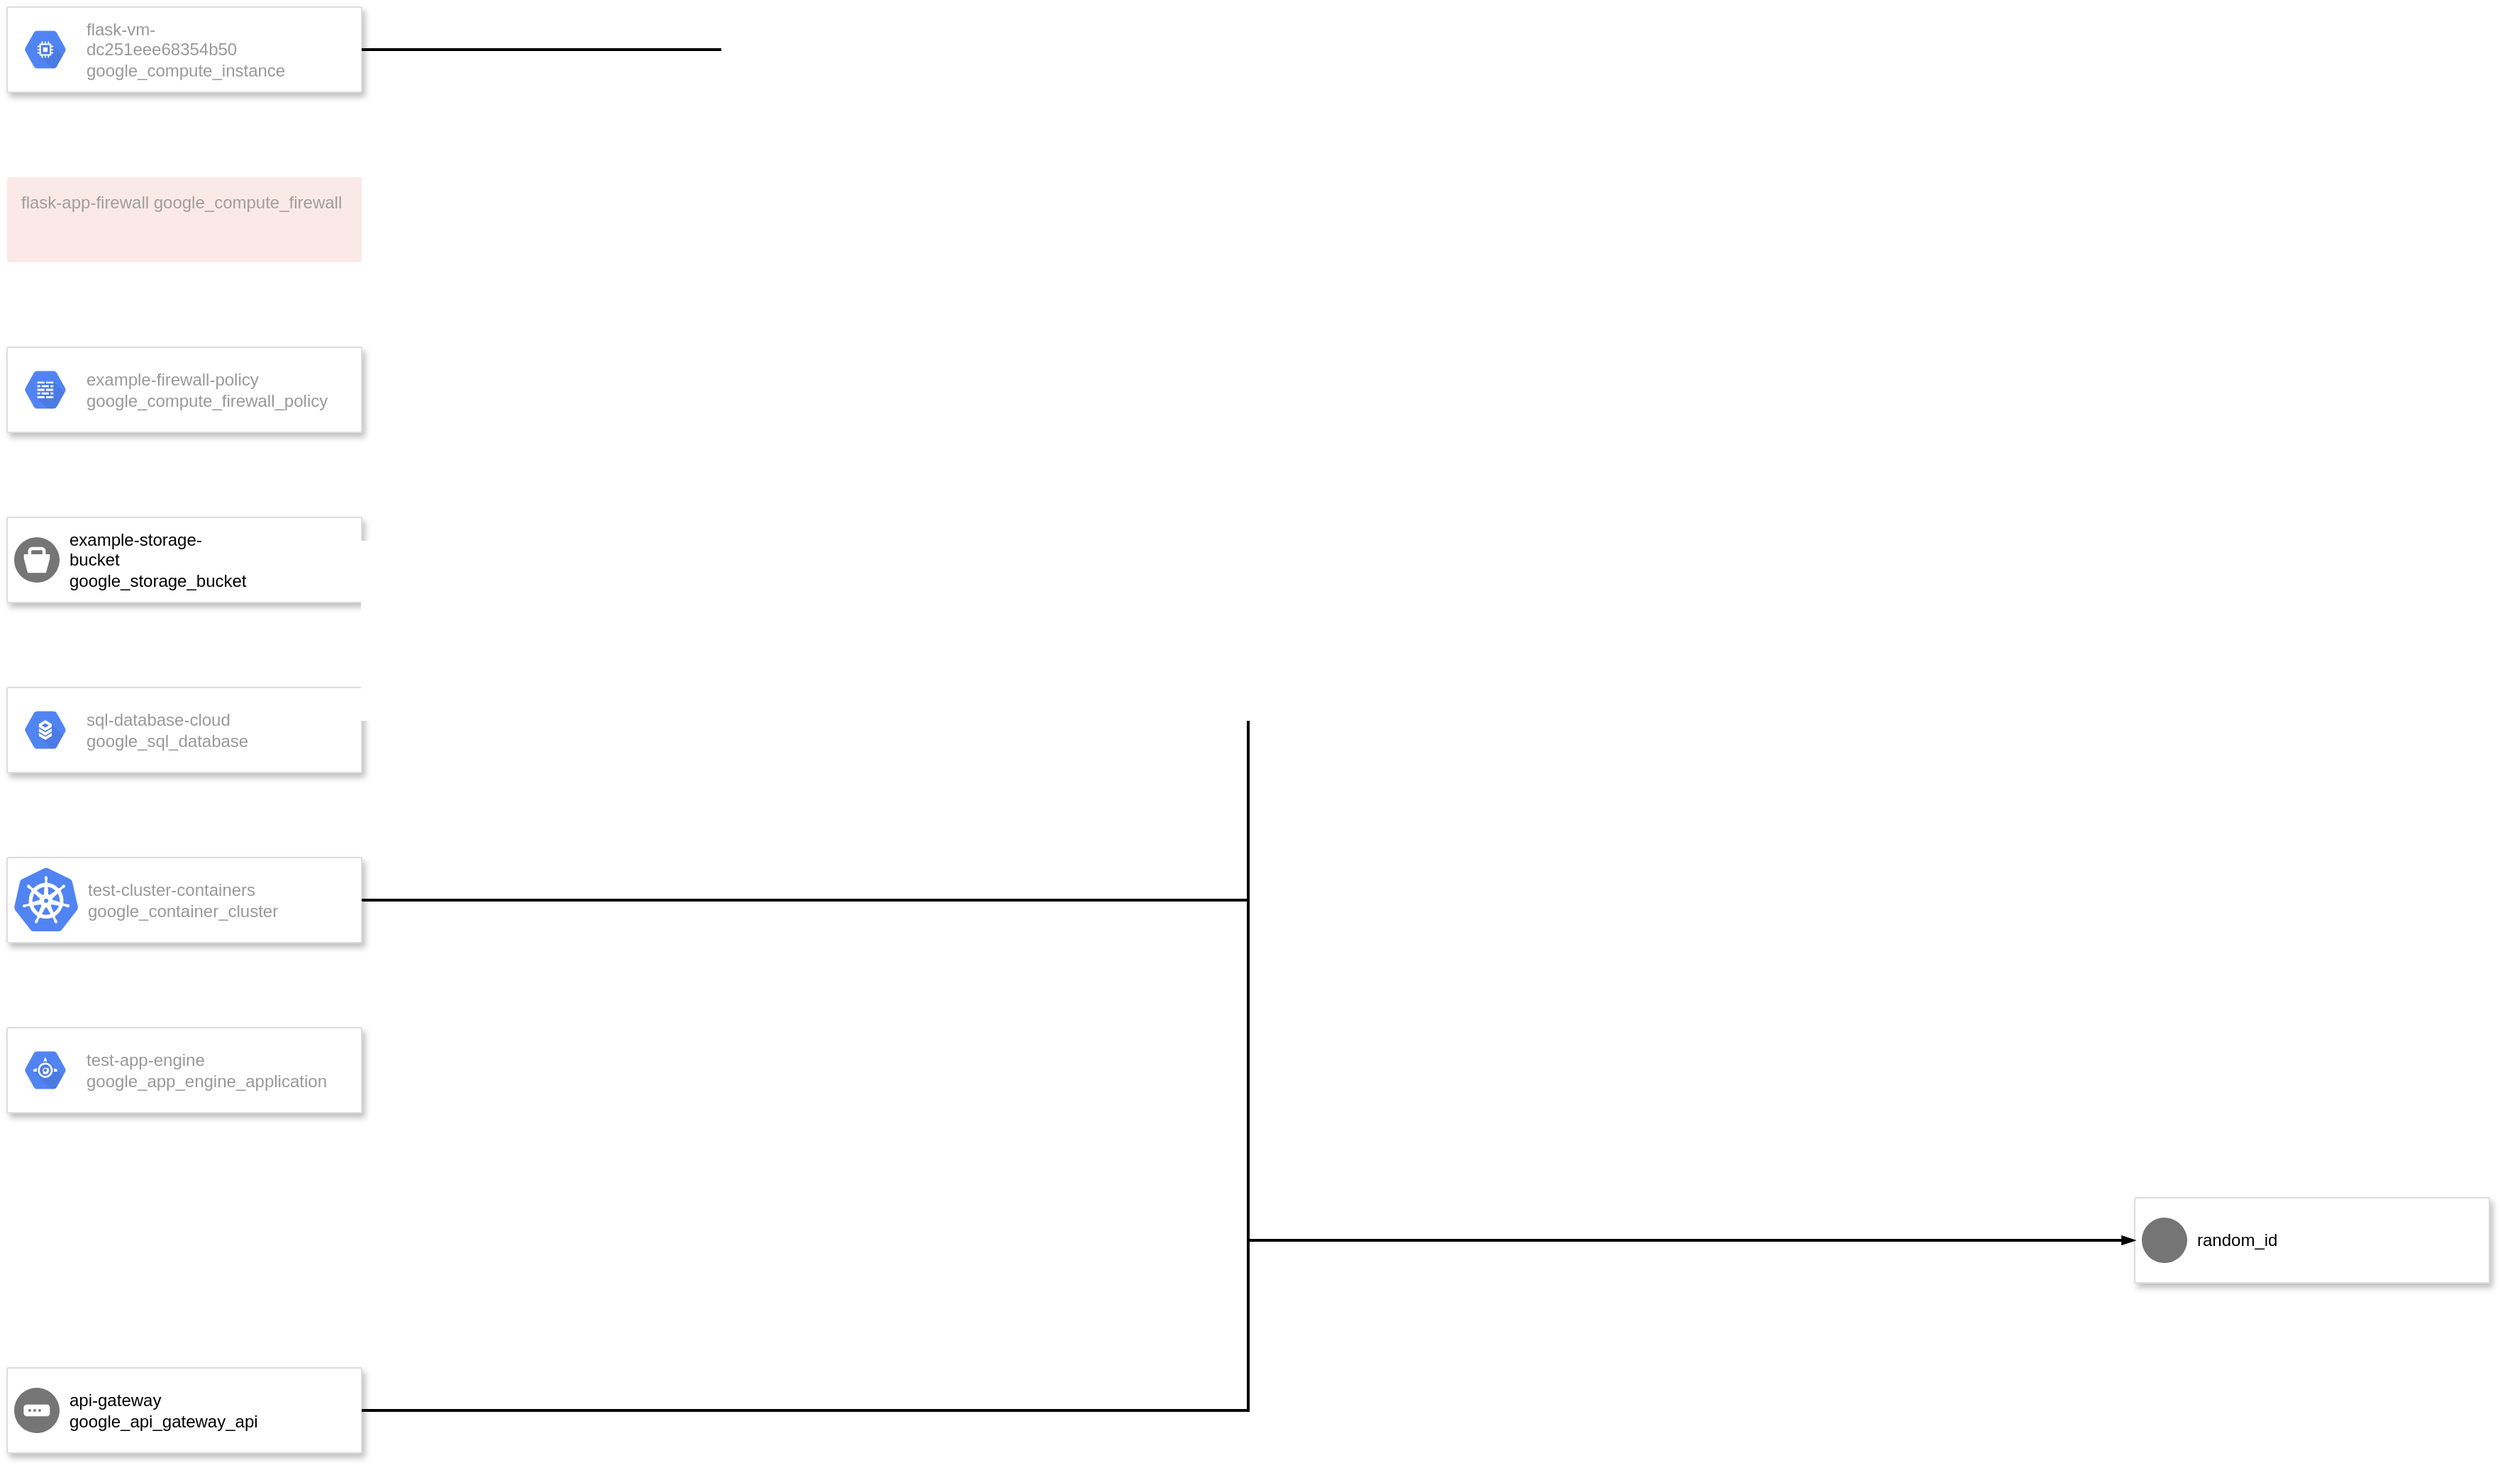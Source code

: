 <?xml version="1.0" encoding="UTF-8"?>
<mxGraphModel gridSize="10" pageWidth="850" pageHeight="1100">
    <root>
        <mxCell id="0"/>
        <mxCell id="1" parent="0"/>
        <mxCell id="2" parent="1" value="" style="whiteSpace=wrap;html=1;strokeColor=#dddddd;shadow=1;strokeWidth=1;rounded=1;absoluteArcSize=1;arcSize=2;" vertex="1">
            <mxGeometry x="50" y="50" width="250" height="60" as="geometry"/>
        </mxCell>
        <mxCell id="3" parent="2" value="flask-vm-dc251eee68354b50	google_compute_instance" style="whiteSpace=wrap;sketch=0;dashed=0;connectable=0;html=1;fillColor=#5184F3;strokeColor=none;part=1;labelPosition=right;verticalLabelPosition=middle;align=left;verticalAlign=middle;spacingLeft=5;fontColor=#999999;fontSize=12;shape=mxgraph.gcp2.hexIcon;prIcon=compute_engine" vertex="1">
            <mxGeometry y="0.5" width="44" height="39" relative="1" as="geometry">
                <mxPoint x="5" y="-19.5" as="offset"/>
            </mxGeometry>
        </mxCell>
        <mxCell id="4" parent="1" value="flask-app-firewall	google_compute_firewall" style="whiteSpace=wrap;sketch=0;points=[[0,0,0],[0.25,0,0],[0.5,0,0],[0.75,0,0],[1,0,0],[1,0.25,0],[1,0.5,0],[1,0.75,0],[1,1,0],[0.75,1,0],[0.5,1,0],[0.25,1,0],[0,1,0],[0,0.75,0],[0,0.5,0],[0,0.25,0]];rounded=1;absoluteArcSize=1;arcSize=2;html=1;strokeColor=none;gradientColor=none;shadow=0;dashed=0;fontSize=12;fontColor=#9E9E9E;align=left;verticalAlign=top;spacing=10;spacingTop=-4;fillColor=#FBE9E7;" vertex="1">
            <mxGeometry x="50" y="170" width="250" height="60" as="geometry"/>
        </mxCell>
        <mxCell id="5" parent="1" value="" style="whiteSpace=wrap;html=1;strokeColor=#dddddd;shadow=1;strokeWidth=1;rounded=1;absoluteArcSize=1;arcSize=2;" vertex="1">
            <mxGeometry x="50" y="290" width="250" height="60" as="geometry"/>
        </mxCell>
        <mxCell id="6" parent="5" value="example-firewall-policy	google_compute_firewall_policy" style="whiteSpace=wrap;sketch=0;dashed=0;connectable=0;html=1;fillColor=#5184F3;strokeColor=none;part=1;labelPosition=right;verticalLabelPosition=middle;align=left;verticalAlign=middle;spacingLeft=5;fontColor=#999999;fontSize=12;shape=mxgraph.gcp2.hexIcon;prIcon=cloud_firewall_rules" vertex="1">
            <mxGeometry y="0.5" width="44" height="39" relative="1" as="geometry">
                <mxPoint x="5" y="-19.5" as="offset"/>
            </mxGeometry>
        </mxCell>
        <mxCell id="7" parent="1" value="" style="whiteSpace=wrap;html=1;strokeColor=#dddddd;shadow=1;strokeWidth=1;rounded=1;absoluteArcSize=1;arcSize=2;" vertex="1">
            <mxGeometry x="50" y="410" width="250" height="60" as="geometry"/>
        </mxCell>
        <mxCell id="8" parent="7" value="example-storage-bucket	google_storage_bucket" style="whiteSpace=wrap;sketch=0;dashed=0;connectable=0;html=1;fillColor=#757575;strokeColor=none;part=1;labelPosition=right;verticalLabelPosition=middle;align=left;verticalAlign=middle;spacingLeft=5;fontSize=12;shape=mxgraph.gcp2.bucket" vertex="1">
            <mxGeometry y="0.5" width="32" height="32" relative="1" as="geometry">
                <mxPoint x="5" y="-16" as="offset"/>
            </mxGeometry>
        </mxCell>
        <mxCell id="9" parent="1" value="" style="whiteSpace=wrap;html=1;strokeColor=#dddddd;shadow=1;strokeWidth=1;rounded=1;absoluteArcSize=1;arcSize=2;" vertex="1">
            <mxGeometry x="50" y="530" width="250" height="60" as="geometry"/>
        </mxCell>
        <mxCell id="10" parent="9" value="sql-database-cloud	google_sql_database" style="whiteSpace=wrap;sketch=0;dashed=0;connectable=0;html=1;fillColor=#5184F3;strokeColor=none;part=1;labelPosition=right;verticalLabelPosition=middle;align=left;verticalAlign=middle;spacingLeft=5;fontColor=#999999;fontSize=12;shape=mxgraph.gcp2.hexIcon;prIcon=cloud_sql" vertex="1">
            <mxGeometry y="0.5" width="44" height="39" relative="1" as="geometry">
                <mxPoint x="5" y="-19.5" as="offset"/>
            </mxGeometry>
        </mxCell>
        <mxCell id="11" parent="1" value="" style="whiteSpace=wrap;html=1;strokeColor=#dddddd;shadow=1;strokeWidth=1;rounded=1;absoluteArcSize=1;arcSize=2;" vertex="1">
            <mxGeometry x="50" y="650" width="250" height="60" as="geometry"/>
        </mxCell>
        <mxCell id="12" parent="11" value="test-cluster-containers	google_container_cluster" style="whiteSpace=wrap;html=1;sketch=0;dashed=0;connectable=0;html=1;fillColor=#5184F3;strokeColor=none;part=1;labelPosition=right;verticalLabelPosition=middle;align=left;verticalAlign=middle;spacingLeft=5;fontColor=#999999;fontSize=12;shape=mxgraph.gcp2.kubernetes_logo" vertex="1">
            <mxGeometry width="45" height="45" relative="1" as="geometry">
                <mxPoint x="5" y="7" as="offset"/>
            </mxGeometry>
        </mxCell>
        <mxCell id="13" parent="1" value="" style="whiteSpace=wrap;html=1;strokeColor=#dddddd;shadow=1;strokeWidth=1;rounded=1;absoluteArcSize=1;arcSize=2;" vertex="1">
            <mxGeometry x="50" y="770" width="250" height="60" as="geometry"/>
        </mxCell>
        <mxCell id="14" parent="13" value="test-app-engine	google_app_engine_application" style="whiteSpace=wrap;sketch=0;dashed=0;connectable=0;html=1;fillColor=#5184F3;strokeColor=none;part=1;labelPosition=right;verticalLabelPosition=middle;align=left;verticalAlign=middle;spacingLeft=5;fontColor=#999999;fontSize=12;shape=mxgraph.gcp2.hexIcon;prIcon=app_engine" vertex="1">
            <mxGeometry y="0.5" width="44" height="39" relative="1" as="geometry">
                <mxPoint x="5" y="-19.5" as="offset"/>
            </mxGeometry>
        </mxCell>
        <mxCell id="15" parent="1" value="" style="whiteSpace=wrap;html=1;strokeColor=#dddddd;shadow=1;strokeWidth=1;rounded=1;absoluteArcSize=1;arcSize=2;" vertex="1">
            <mxGeometry x="1550" y="890" width="250" height="60" as="geometry"/>
        </mxCell>
        <mxCell id="16" parent="15" value="random_id" style="whiteSpace=wrap;sketch=0;dashed=0;connectable=0;html=1;fillColor=#757575;strokeColor=none;part=1;labelPosition=right;verticalLabelPosition=middle;align=left;verticalAlign=middle;spacingLeft=5;fontSize=12;shape=mxgraph.gcp2.blank" vertex="1">
            <mxGeometry y="0.5" width="32" height="32" relative="1" as="geometry">
                <mxPoint x="5" y="-16" as="offset"/>
            </mxGeometry>
        </mxCell>
        <mxCell id="17" parent="1" value="" style="whiteSpace=wrap;html=1;strokeColor=#dddddd;shadow=1;strokeWidth=1;rounded=1;absoluteArcSize=1;arcSize=2;" vertex="1">
            <mxGeometry x="50" y="1010" width="250" height="60" as="geometry"/>
        </mxCell>
        <mxCell id="18" parent="17" value="api-gateway	google_api_gateway_api" style="whiteSpace=wrap;sketch=0;dashed=0;connectable=0;html=1;fillColor=#757575;strokeColor=none;part=1;labelPosition=right;verticalLabelPosition=middle;align=left;verticalAlign=middle;spacingLeft=5;fontSize=12;shape=mxgraph.gcp2.gateway" vertex="1">
            <mxGeometry y="0.5" width="32" height="32" relative="1" as="geometry">
                <mxPoint x="5" y="-16" as="offset"/>
            </mxGeometry>
        </mxCell>
        <mxCell id="19" parent="1" value="" style="whiteSpace=wrap;html=1;edgeStyle=orthogonalEdgeStyle;fontSize=12;html=1;endArrow=blockThin;endFill=1;rounded=0;strokeWidth=2;endSize=4;startSize=4;" edge="1" target="15" source="2">
            <mxGeometry relative="1" as="geometry">
                <mxPoint x="175" y="80" as="sourcePoint"/>
                <mxPoint x="1675" y="920" as="targetPoint"/>
                <Array as="points">
                    <mxPoint x="925" y="80"/>
                    <mxPoint x="925" y="920"/>
                </Array>
                <Array as="points">
                    <mxPoint x="925" y="80"/>
                    <mxPoint x="925" y="920"/>
                </Array>
                <Array as="points">
                    <mxPoint x="925" y="80"/>
                    <mxPoint x="925" y="920"/>
                </Array>
                <Array as="points">
                    <mxPoint x="925" y="80"/>
                    <mxPoint x="925" y="920"/>
                </Array>
                <Array as="points">
                    <mxPoint x="925" y="80"/>
                    <mxPoint x="925" y="920"/>
                </Array>
                <Array as="points">
                    <mxPoint x="925" y="80"/>
                    <mxPoint x="925" y="920"/>
                </Array>
                <Array as="points">
                    <mxPoint x="925" y="80"/>
                    <mxPoint x="925" y="920"/>
                </Array>
                <Array as="points">
                    <mxPoint x="925" y="80"/>
                    <mxPoint x="925" y="920"/>
                </Array>
                <Array as="points">
                    <mxPoint x="925" y="80"/>
                    <mxPoint x="925" y="920"/>
                </Array>
            </mxGeometry>
        </mxCell>
        <mxCell id="20" parent="1" value="" style="whiteSpace=wrap;html=1;edgeStyle=orthogonalEdgeStyle;fontSize=12;html=1;endArrow=blockThin;endFill=1;rounded=0;strokeWidth=2;endSize=4;startSize=4;" edge="1" target="15" source="11">
            <mxGeometry relative="1" as="geometry">
                <mxPoint x="175" y="680" as="sourcePoint"/>
                <mxPoint x="1675" y="920" as="targetPoint"/>
                <Array as="points">
                    <mxPoint x="925" y="680"/>
                    <mxPoint x="925" y="920"/>
                </Array>
                <Array as="points">
                    <mxPoint x="925" y="680"/>
                    <mxPoint x="925" y="920"/>
                </Array>
                <Array as="points">
                    <mxPoint x="925" y="680"/>
                    <mxPoint x="925" y="920"/>
                </Array>
                <Array as="points">
                    <mxPoint x="925" y="680"/>
                    <mxPoint x="925" y="920"/>
                </Array>
                <Array as="points">
                    <mxPoint x="925" y="680"/>
                    <mxPoint x="925" y="920"/>
                </Array>
                <Array as="points">
                    <mxPoint x="925" y="680"/>
                    <mxPoint x="925" y="920"/>
                </Array>
                <Array as="points">
                    <mxPoint x="925" y="680"/>
                    <mxPoint x="925" y="920"/>
                </Array>
                <Array as="points">
                    <mxPoint x="925" y="680"/>
                    <mxPoint x="925" y="920"/>
                </Array>
                <Array as="points">
                    <mxPoint x="925" y="680"/>
                    <mxPoint x="925" y="920"/>
                </Array>
            </mxGeometry>
        </mxCell>
        <mxCell id="21" parent="1" value="" style="whiteSpace=wrap;html=1;edgeStyle=orthogonalEdgeStyle;fontSize=12;html=1;endArrow=blockThin;endFill=1;rounded=0;strokeWidth=2;endSize=4;startSize=4;" edge="1" target="15" source="17">
            <mxGeometry relative="1" as="geometry">
                <mxPoint x="175" y="1040" as="sourcePoint"/>
                <mxPoint x="1675" y="920" as="targetPoint"/>
                <Array as="points">
                    <mxPoint x="925" y="1040"/>
                    <mxPoint x="925" y="920"/>
                </Array>
                <Array as="points">
                    <mxPoint x="925" y="1040"/>
                    <mxPoint x="925" y="920"/>
                </Array>
                <Array as="points">
                    <mxPoint x="925" y="1040"/>
                    <mxPoint x="925" y="920"/>
                </Array>
                <Array as="points">
                    <mxPoint x="925" y="1040"/>
                    <mxPoint x="925" y="920"/>
                </Array>
                <Array as="points">
                    <mxPoint x="925" y="1040"/>
                    <mxPoint x="925" y="920"/>
                </Array>
                <Array as="points">
                    <mxPoint x="925" y="1040"/>
                    <mxPoint x="925" y="920"/>
                </Array>
                <Array as="points">
                    <mxPoint x="925" y="1040"/>
                    <mxPoint x="925" y="920"/>
                </Array>
                <Array as="points">
                    <mxPoint x="925" y="1040"/>
                    <mxPoint x="925" y="920"/>
                </Array>
                <Array as="points">
                    <mxPoint x="925" y="1040"/>
                    <mxPoint x="925" y="920"/>
                </Array>
            </mxGeometry>
        </mxCell>
    </root>
</mxGraphModel>
